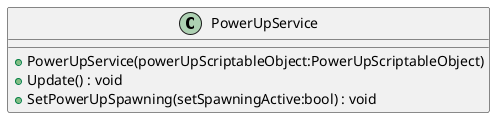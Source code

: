 @startuml
class PowerUpService {
    + PowerUpService(powerUpScriptableObject:PowerUpScriptableObject)
    + Update() : void
    + SetPowerUpSpawning(setSpawningActive:bool) : void
}
@enduml
